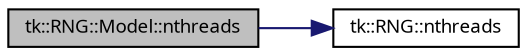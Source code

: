 digraph "tk::RNG::Model::nthreads"
{
 // INTERACTIVE_SVG=YES
  bgcolor="transparent";
  edge [fontname="sans-serif",fontsize="9",labelfontname="sans-serif",labelfontsize="9"];
  node [fontname="sans-serif",fontsize="9",shape=record];
  rankdir="LR";
  Node1 [label="tk::RNG::Model::nthreads",height=0.2,width=0.4,color="black", fillcolor="grey75", style="filled", fontcolor="black"];
  Node1 -> Node2 [color="midnightblue",fontsize="9",style="solid",fontname="sans-serif"];
  Node2 [label="tk::RNG::nthreads",height=0.2,width=0.4,color="black",URL="$classtk_1_1_r_n_g.html#a7d9b07a4d5c32a6f3be1d16b877dac3c",tooltip="Public interface to number of threads accessor. "];
}
